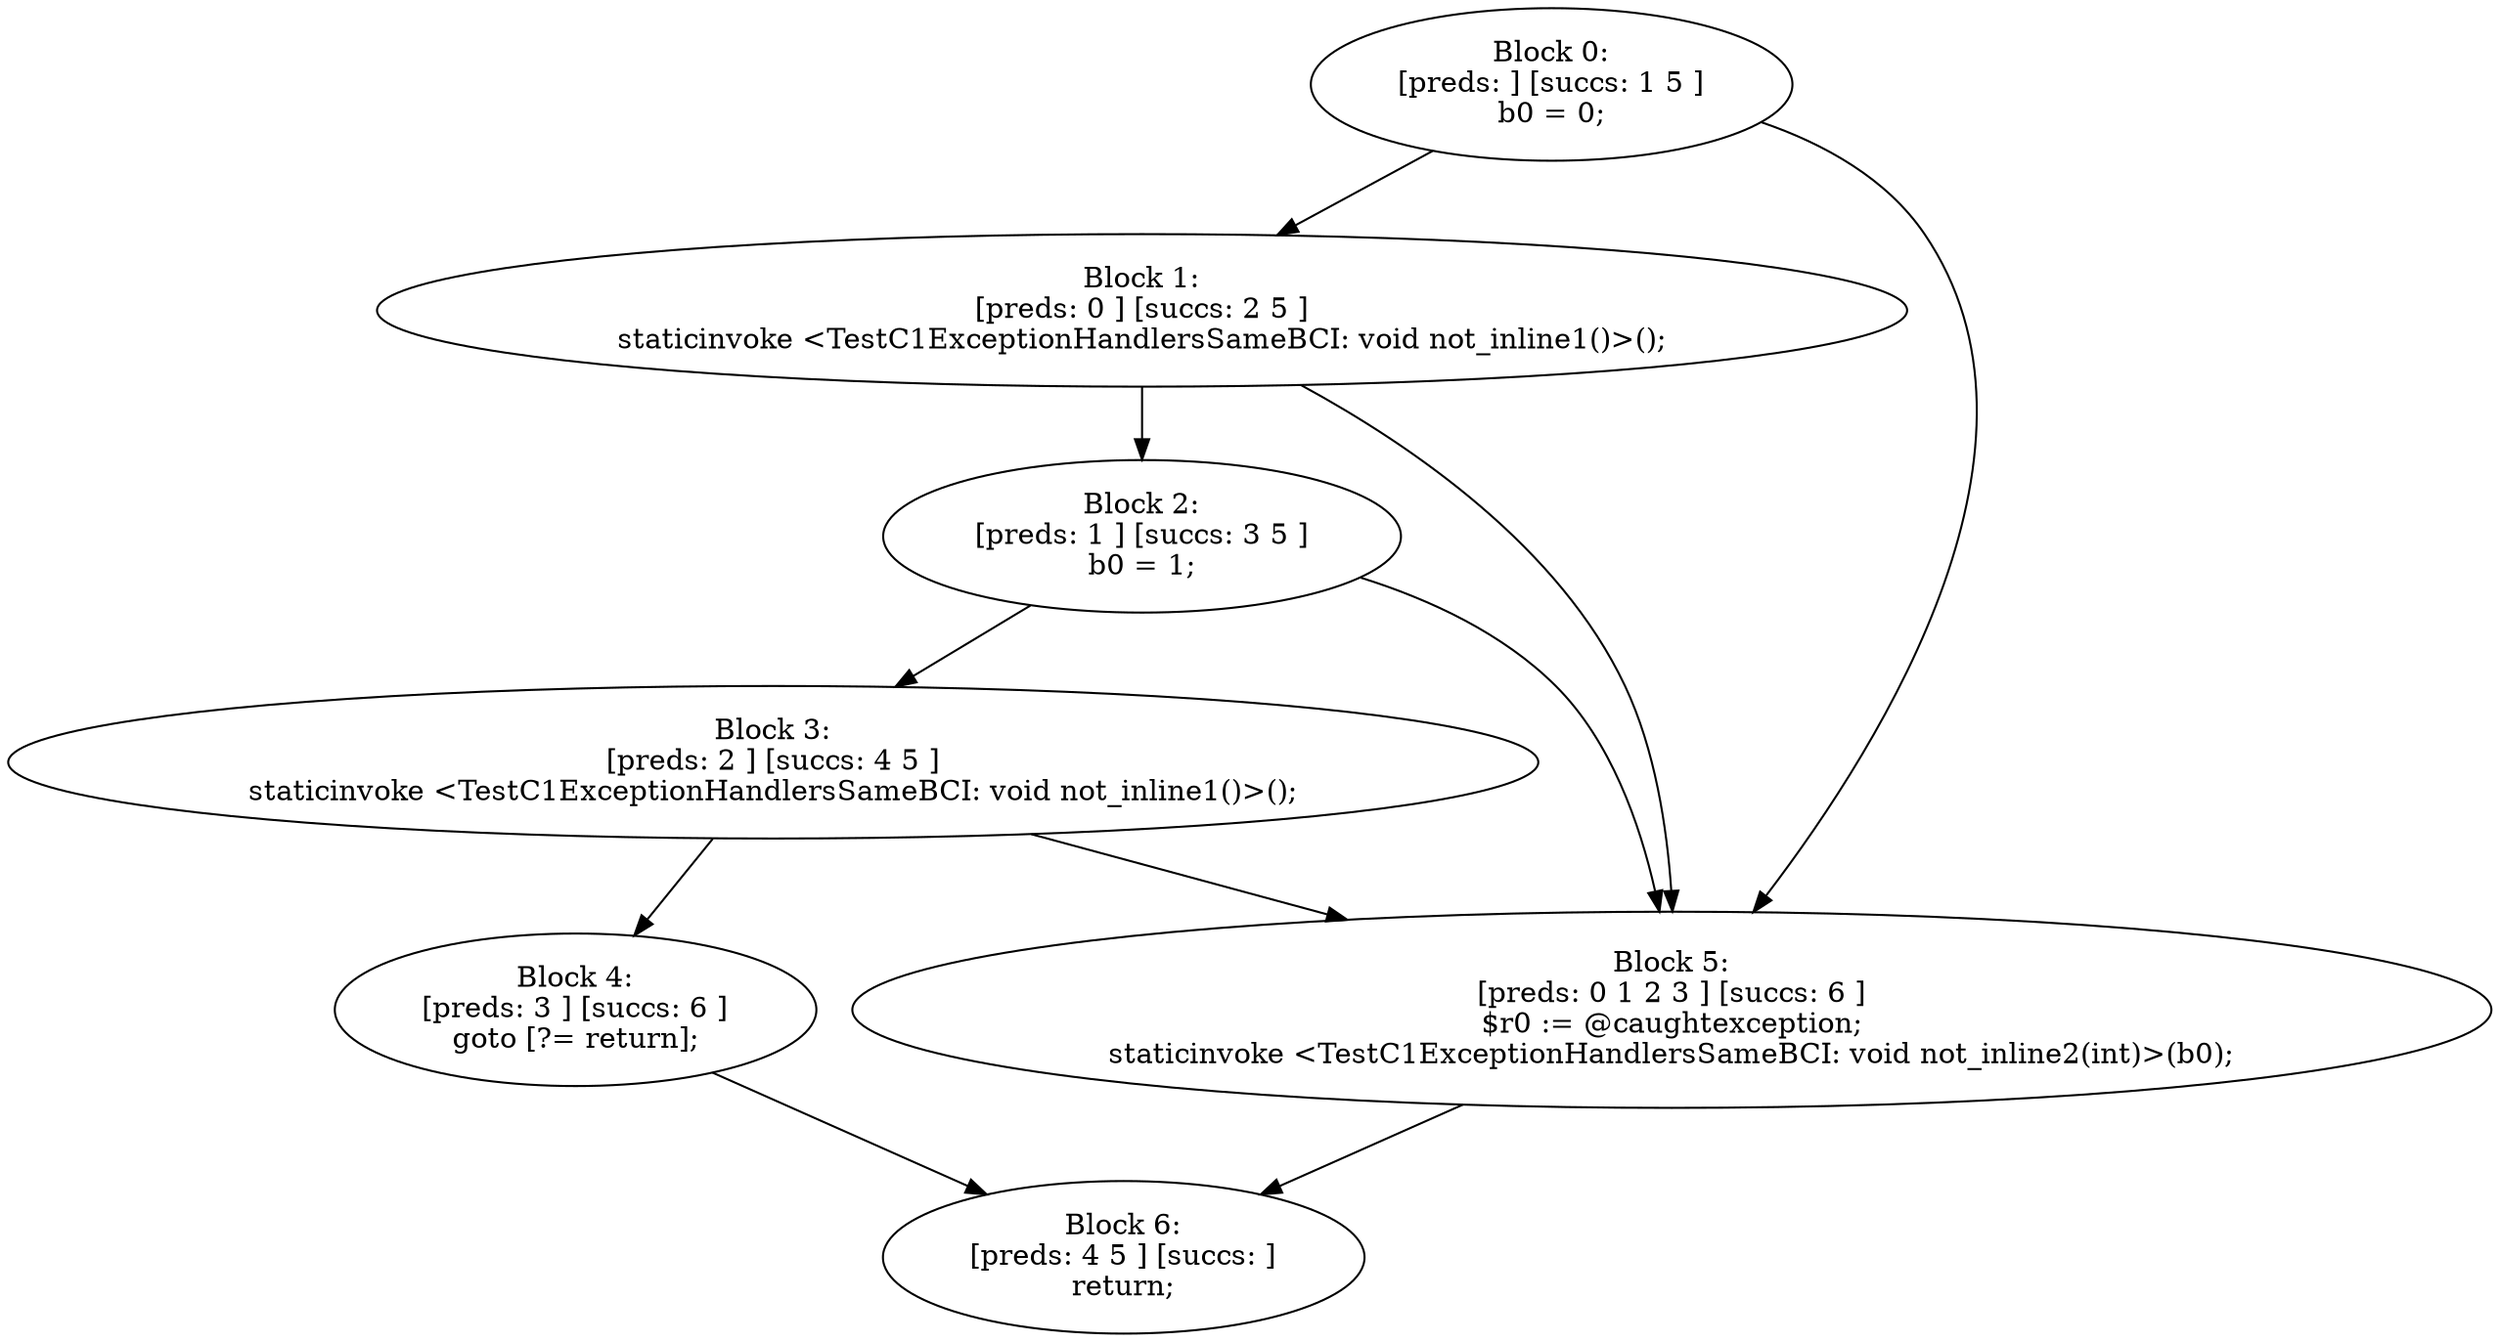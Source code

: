 digraph "unitGraph" {
    "Block 0:
[preds: ] [succs: 1 5 ]
b0 = 0;
"
    "Block 1:
[preds: 0 ] [succs: 2 5 ]
staticinvoke <TestC1ExceptionHandlersSameBCI: void not_inline1()>();
"
    "Block 2:
[preds: 1 ] [succs: 3 5 ]
b0 = 1;
"
    "Block 3:
[preds: 2 ] [succs: 4 5 ]
staticinvoke <TestC1ExceptionHandlersSameBCI: void not_inline1()>();
"
    "Block 4:
[preds: 3 ] [succs: 6 ]
goto [?= return];
"
    "Block 5:
[preds: 0 1 2 3 ] [succs: 6 ]
$r0 := @caughtexception;
staticinvoke <TestC1ExceptionHandlersSameBCI: void not_inline2(int)>(b0);
"
    "Block 6:
[preds: 4 5 ] [succs: ]
return;
"
    "Block 0:
[preds: ] [succs: 1 5 ]
b0 = 0;
"->"Block 1:
[preds: 0 ] [succs: 2 5 ]
staticinvoke <TestC1ExceptionHandlersSameBCI: void not_inline1()>();
";
    "Block 0:
[preds: ] [succs: 1 5 ]
b0 = 0;
"->"Block 5:
[preds: 0 1 2 3 ] [succs: 6 ]
$r0 := @caughtexception;
staticinvoke <TestC1ExceptionHandlersSameBCI: void not_inline2(int)>(b0);
";
    "Block 1:
[preds: 0 ] [succs: 2 5 ]
staticinvoke <TestC1ExceptionHandlersSameBCI: void not_inline1()>();
"->"Block 2:
[preds: 1 ] [succs: 3 5 ]
b0 = 1;
";
    "Block 1:
[preds: 0 ] [succs: 2 5 ]
staticinvoke <TestC1ExceptionHandlersSameBCI: void not_inline1()>();
"->"Block 5:
[preds: 0 1 2 3 ] [succs: 6 ]
$r0 := @caughtexception;
staticinvoke <TestC1ExceptionHandlersSameBCI: void not_inline2(int)>(b0);
";
    "Block 2:
[preds: 1 ] [succs: 3 5 ]
b0 = 1;
"->"Block 3:
[preds: 2 ] [succs: 4 5 ]
staticinvoke <TestC1ExceptionHandlersSameBCI: void not_inline1()>();
";
    "Block 2:
[preds: 1 ] [succs: 3 5 ]
b0 = 1;
"->"Block 5:
[preds: 0 1 2 3 ] [succs: 6 ]
$r0 := @caughtexception;
staticinvoke <TestC1ExceptionHandlersSameBCI: void not_inline2(int)>(b0);
";
    "Block 3:
[preds: 2 ] [succs: 4 5 ]
staticinvoke <TestC1ExceptionHandlersSameBCI: void not_inline1()>();
"->"Block 4:
[preds: 3 ] [succs: 6 ]
goto [?= return];
";
    "Block 3:
[preds: 2 ] [succs: 4 5 ]
staticinvoke <TestC1ExceptionHandlersSameBCI: void not_inline1()>();
"->"Block 5:
[preds: 0 1 2 3 ] [succs: 6 ]
$r0 := @caughtexception;
staticinvoke <TestC1ExceptionHandlersSameBCI: void not_inline2(int)>(b0);
";
    "Block 4:
[preds: 3 ] [succs: 6 ]
goto [?= return];
"->"Block 6:
[preds: 4 5 ] [succs: ]
return;
";
    "Block 5:
[preds: 0 1 2 3 ] [succs: 6 ]
$r0 := @caughtexception;
staticinvoke <TestC1ExceptionHandlersSameBCI: void not_inline2(int)>(b0);
"->"Block 6:
[preds: 4 5 ] [succs: ]
return;
";
}
